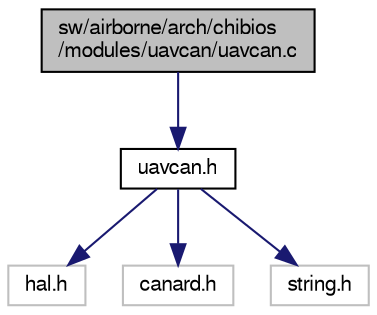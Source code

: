 digraph "sw/airborne/arch/chibios/modules/uavcan/uavcan.c"
{
  edge [fontname="FreeSans",fontsize="10",labelfontname="FreeSans",labelfontsize="10"];
  node [fontname="FreeSans",fontsize="10",shape=record];
  Node1 [label="sw/airborne/arch/chibios\l/modules/uavcan/uavcan.c",height=0.2,width=0.4,color="black", fillcolor="grey75", style="filled", fontcolor="black"];
  Node1 -> Node2 [color="midnightblue",fontsize="10",style="solid",fontname="FreeSans"];
  Node2 [label="uavcan.h",height=0.2,width=0.4,color="black", fillcolor="white", style="filled",URL="$chibios_2modules_2uavcan_2uavcan_8h.html",tooltip="Interface with uavcan using the Chibios can interfaces. "];
  Node2 -> Node3 [color="midnightblue",fontsize="10",style="solid",fontname="FreeSans"];
  Node3 [label="hal.h",height=0.2,width=0.4,color="grey75", fillcolor="white", style="filled"];
  Node2 -> Node4 [color="midnightblue",fontsize="10",style="solid",fontname="FreeSans"];
  Node4 [label="canard.h",height=0.2,width=0.4,color="grey75", fillcolor="white", style="filled"];
  Node2 -> Node5 [color="midnightblue",fontsize="10",style="solid",fontname="FreeSans"];
  Node5 [label="string.h",height=0.2,width=0.4,color="grey75", fillcolor="white", style="filled"];
}

